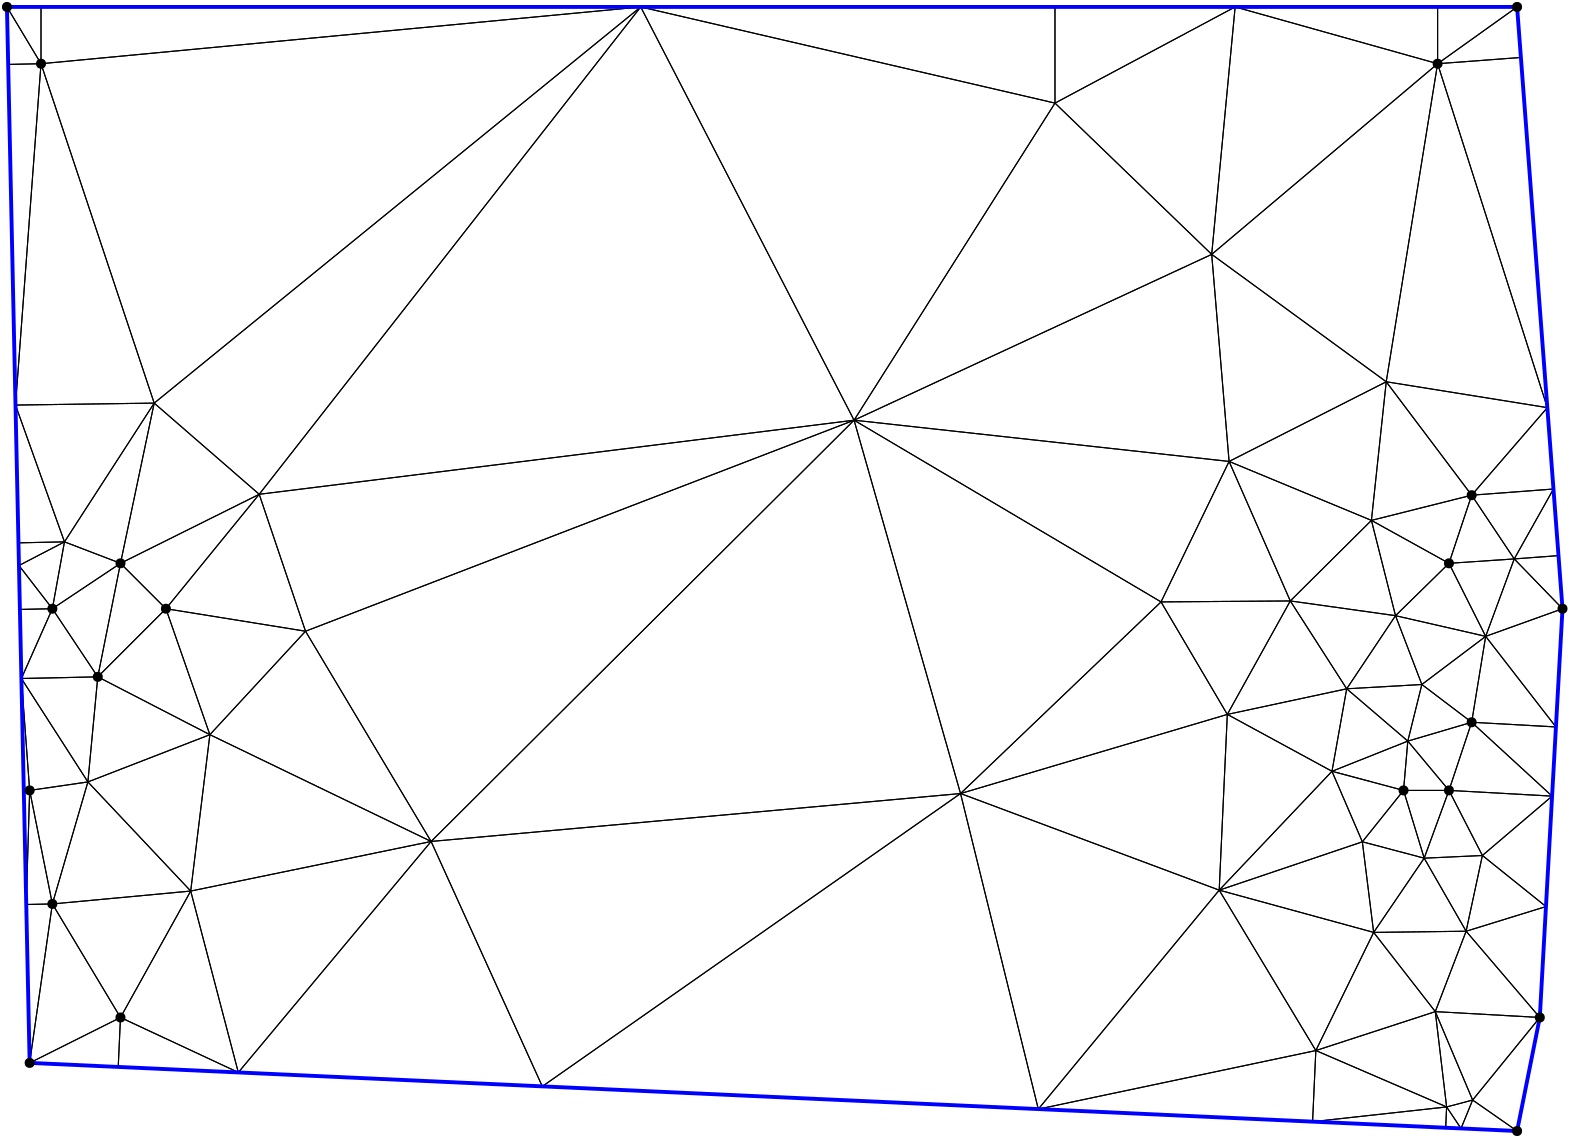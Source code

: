 <?xml version="1.0"?>
<!DOCTYPE ipe SYSTEM "ipe.dtd">
<ipe version="70218" creator="Ipe 7.2.24">
<info created="D:20221020151441" modified="D:20221020151441"/>
<ipestyle name="basic">
<symbol name="mark/disk(sx)" transformations="translations">
<path fill="sym-stroke">
0.6 0 0 0.6 0 0 e
</path>
</symbol>
<anglesize name="22.5 deg" value="22.5"/>
<anglesize name="30 deg" value="30"/>
<anglesize name="45 deg" value="45"/>
<anglesize name="60 deg" value="60"/>
<anglesize name="90 deg" value="90"/>
<arrowsize name="large" value="10"/>
<arrowsize name="small" value="5"/>
<arrowsize name="tiny" value="3"/>
<color name="blue" value="0 0 1"/>
<color name="gray" value="0.745"/>
<color name="green" value="0 1 0"/>
<color name="red" value="1 0 0"/>
<color name="pink" value="1 0.753 0.796"/>
<pen name="heavier" value="0.8"/>
<pen name="fat" value="1.4"/>
<pen name="ultrafat" value="2"/>
<gridsize name="16 pts (~6 mm)" value="16"/>
<gridsize name="32 pts (~12 mm)" value="32"/>
<gridsize name="4 pts" value="4"/>
<gridsize name="8 pts (~3 mm)" value="8"/>
<opacity name="10%" value="0.1"/>
<opacity name="25%" value="0.25"/>
<opacity name="50%" value="0.5"/>
<opacity name="75%" value="0.75"/>
<symbolsize name="large" value="5"/>
<symbolsize name="small" value="2"/>
<symbolsize name="tiny" value="1.1"/>
<textsize name="huge" value="\huge"/>
<textsize name="large" value="\large"/>
<textsize name="small" value="\small"/>
<textsize name="tiny" value="	iny"/>
<tiling name="falling" angle="-60" step="4" width="1"/>
<tiling name="rising" angle="30" step="4" width="1"/>
</ipestyle>
<page>
<layer name="hull"/>
<layer name="constraints"/>
<layer name="triangulation"/>
<layer name="obtuse"/>
<layer name="blub"/>
<layer name="problems"/>
<view layers="hull constraints triangulation obtuse blub" active="triangulation"/>
<path layer="triangulation" stroke="black">
168.698 650.118 m 
123.487 725.8 l 
</path>
<path layer="triangulation" stroke="black">
123.487 725.8 m 
89.0515 688.555 l 
</path>
<path layer="triangulation" stroke="black">
89.0515 688.555 m 
168.698 650.118 l 
</path>
<path layer="triangulation" stroke="black">
543.299 693.022 m 
520.313 686.244 l 
</path>
<path layer="triangulation" stroke="black">
520.313 686.244 m 
535.124 668.496 l 
</path>
<path layer="triangulation" stroke="black">
535.124 668.496 m 
543.299 693.022 l 
</path>
<path layer="triangulation" stroke="black">
558.624 751.827 m 
535.124 750.248 l 
</path>
<path layer="triangulation" stroke="black">
535.124 750.248 m 
548.341 723.953 l 
</path>
<path layer="triangulation" stroke="black">
548.341 723.953 m 
558.624 751.827 l 
</path>
<path layer="triangulation" stroke="black">
56.0602 568.934 m 
56.8759 586.745 l 
</path>
<path layer="triangulation" stroke="black">
56.8759 586.745 m 
24.1752 570.394 l 
</path>
<path layer="triangulation" stroke="black">
24.1752 570.394 m 
56.0602 568.934 l 
</path>
<path layer="triangulation" stroke="black">
21.1991 708.781 m 
45.1406 671.545 l 
</path>
<path layer="triangulation" stroke="black">
45.1406 671.545 m 
48.7007 709.372 l 
</path>
<path layer="triangulation" stroke="black">
48.7007 709.372 m 
21.1991 708.781 l 
</path>
<path layer="triangulation" stroke="black">
507.209 765.704 m 
535.124 750.248 l 
</path>
<path layer="triangulation" stroke="black">
535.124 750.248 m 
543.299 774.774 l 
</path>
<path layer="triangulation" stroke="black">
543.299 774.774 m 
507.209 765.704 l 
</path>
<path layer="triangulation" stroke="black">
45.1406 671.545 m 
82.1557 632.263 l 
</path>
<path layer="triangulation" stroke="black">
82.1557 632.263 m 
89.0515 688.555 l 
</path>
<path layer="triangulation" stroke="black">
89.0515 688.555 m 
45.1406 671.545 l 
</path>
<path layer="triangulation" stroke="black">
56.8759 586.745 m 
32.3504 627.62 l 
</path>
<path layer="triangulation" stroke="black">
32.3504 627.62 m 
24.1752 570.394 l 
</path>
<path layer="triangulation" stroke="black">
24.1752 570.394 m 
56.8759 586.745 l 
</path>
<path layer="triangulation" stroke="black">
22.9489 627.418 m 
24.1752 668.496 l 
</path>
<path layer="triangulation" stroke="black">
24.1752 668.496 m 
22.0664 668.451 l 
</path>
<path layer="triangulation" stroke="black">
22.0664 668.451 m 
22.9489 627.418 l 
</path>
<path layer="triangulation" stroke="black">
32.3504 627.62 m 
56.8759 586.745 l 
</path>
<path layer="triangulation" stroke="black">
56.8759 586.745 m 
82.1557 632.263 l 
</path>
<path layer="triangulation" stroke="black">
82.1557 632.263 m 
32.3504 627.62 l 
</path>
<path layer="triangulation" stroke="black">
48.7007 709.372 m 
32.3504 733.898 l 
</path>
<path layer="triangulation" stroke="black">
32.3504 733.898 m 
21.1991 708.781 l 
</path>
<path layer="triangulation" stroke="black">
21.1991 708.781 m 
48.7007 709.372 l 
</path>
<path layer="triangulation" stroke="black">
36.7094 757.971 m 
69.011 807.918 l 
</path>
<path layer="triangulation" stroke="black">
69.011 807.918 m 
19.0822 807.217 l 
</path>
<path layer="triangulation" stroke="black">
19.0822 807.217 m 
36.7094 757.971 l 
</path>
<path layer="triangulation" stroke="black">
69.011 807.918 m 
28.2628 930.102 l 
</path>
<path layer="triangulation" stroke="black">
28.2628 930.102 m 
19.0822 807.217 l 
</path>
<path layer="triangulation" stroke="black">
19.0822 807.217 m 
69.011 807.918 l 
</path>
<path layer="triangulation" stroke="black">
19.0822 807.217 m 
20.1489 757.615 l 
</path>
<path layer="triangulation" stroke="black">
20.1489 757.615 m 
36.7094 757.971 l 
</path>
<path layer="triangulation" stroke="black">
36.7094 757.971 m 
19.0822 807.217 l 
</path>
<path layer="triangulation" stroke="black">
32.3504 627.62 m 
82.1557 632.263 l 
</path>
<path layer="triangulation" stroke="black">
82.1557 632.263 m 
45.1406 671.545 l 
</path>
<path layer="triangulation" stroke="black">
45.1406 671.545 m 
32.3504 627.62 l 
</path>
<path layer="triangulation" stroke="black">
73.2263 733.898 m 
56.8759 750.248 l 
</path>
<path layer="triangulation" stroke="black">
56.8759 750.248 m 
48.7007 709.372 l 
</path>
<path layer="triangulation" stroke="black">
48.7007 709.372 m 
73.2263 733.898 l 
</path>
<path layer="triangulation" stroke="black">
570.537 806.288 m 
512.544 815.603 l 
</path>
<path layer="triangulation" stroke="black">
512.544 815.603 m 
543.299 774.774 l 
</path>
<path layer="triangulation" stroke="black">
543.299 774.774 m 
570.537 806.288 l 
</path>
<path layer="triangulation" stroke="black">
547.16 645.07 m 
572.252 666.434 l 
</path>
<path layer="triangulation" stroke="black">
572.252 666.434 m 
535.124 668.496 l 
</path>
<path layer="triangulation" stroke="black">
535.124 668.496 m 
547.16 645.07 l 
</path>
<path layer="triangulation" stroke="black">
531.036 950.54 m 
531.036 930.102 l 
</path>
<path layer="triangulation" stroke="black">
531.036 930.102 m 
559.65 950.54 l 
</path>
<path layer="triangulation" stroke="black">
559.65 950.54 m 
531.036 950.54 l 
</path>
<path layer="triangulation" stroke="black">
512.544 815.603 m 
449.711 861.466 l 
</path>
<path layer="triangulation" stroke="black">
449.711 861.466 m 
455.969 786.924 l 
</path>
<path layer="triangulation" stroke="black">
455.969 786.924 m 
512.544 815.603 l 
</path>
<path layer="triangulation" stroke="black">
531.036 930.102 m 
458.149 950.54 l 
</path>
<path layer="triangulation" stroke="black">
458.149 950.54 m 
449.711 861.466 l 
</path>
<path layer="triangulation" stroke="black">
449.711 861.466 m 
531.036 930.102 l 
</path>
<path layer="triangulation" stroke="black">
168.698 650.118 m 
89.0515 688.555 l 
</path>
<path layer="triangulation" stroke="black">
89.0515 688.555 m 
82.1557 632.263 l 
</path>
<path layer="triangulation" stroke="black">
82.1557 632.263 m 
168.698 650.118 l 
</path>
<path layer="triangulation" stroke="black">
48.7007 709.372 m 
56.8759 750.248 l 
</path>
<path layer="triangulation" stroke="black">
56.8759 750.248 m 
32.3504 733.898 l 
</path>
<path layer="triangulation" stroke="black">
32.3504 733.898 m 
48.7007 709.372 l 
</path>
<path layer="triangulation" stroke="black">
73.2263 733.898 m 
89.0515 688.555 l 
</path>
<path layer="triangulation" stroke="black">
89.0515 688.555 m 
123.487 725.8 l 
</path>
<path layer="triangulation" stroke="black">
123.487 725.8 m 
73.2263 733.898 l 
</path>
<path layer="triangulation" stroke="black">
548.341 723.953 m 
543.299 693.022 l 
</path>
<path layer="triangulation" stroke="black">
543.299 693.022 m 
573.635 691.337 l 
</path>
<path layer="triangulation" stroke="black">
573.635 691.337 m 
548.341 723.953 l 
</path>
<path layer="triangulation" stroke="black">
525.367 706.629 m 
498.31 705.078 l 
</path>
<path layer="triangulation" stroke="black">
498.31 705.078 m 
520.313 686.244 l 
</path>
<path layer="triangulation" stroke="black">
520.313 686.244 m 
525.367 706.629 l 
</path>
<path layer="triangulation" stroke="black">
535.124 668.496 m 
518.774 668.496 l 
</path>
<path layer="triangulation" stroke="black">
518.774 668.496 m 
526.207 644.097 l 
</path>
<path layer="triangulation" stroke="black">
526.207 644.097 m 
535.124 668.496 l 
</path>
<path layer="triangulation" stroke="black">
508.016 617.371 m 
503.944 649.989 l 
</path>
<path layer="triangulation" stroke="black">
503.944 649.989 m 
452.412 632.584 l 
</path>
<path layer="triangulation" stroke="black">
452.412 632.584 m 
508.016 617.371 l 
</path>
<path layer="triangulation" stroke="black">
24.1752 668.496 m 
45.1406 671.545 l 
</path>
<path layer="triangulation" stroke="black">
45.1406 671.545 m 
21.1991 708.781 l 
</path>
<path layer="triangulation" stroke="black">
21.1991 708.781 m 
24.1752 668.496 l 
</path>
<path layer="triangulation" stroke="black">
56.0602 568.934 m 
99.2932 566.954 l 
</path>
<path layer="triangulation" stroke="black">
99.2932 566.954 m 
56.8759 586.745 l 
</path>
<path layer="triangulation" stroke="black">
56.8759 586.745 m 
56.0602 568.934 l 
</path>
<path layer="triangulation" stroke="black">
89.0515 688.555 m 
73.2263 733.898 l 
</path>
<path layer="triangulation" stroke="black">
73.2263 733.898 m 
48.7007 709.372 l 
</path>
<path layer="triangulation" stroke="black">
48.7007 709.372 m 
89.0515 688.555 l 
</path>
<path layer="triangulation" stroke="black">
541.302 617.797 m 
567.825 586.745 l 
</path>
<path layer="triangulation" stroke="black">
567.825 586.745 m 
570.044 626.685 l 
</path>
<path layer="triangulation" stroke="black">
570.044 626.685 m 
541.302 617.797 l 
</path>
<path layer="triangulation" stroke="black">
99.2932 566.954 m 
168.698 650.118 l 
</path>
<path layer="triangulation" stroke="black">
168.698 650.118 m 
82.1557 632.263 l 
</path>
<path layer="triangulation" stroke="black">
82.1557 632.263 m 
99.2932 566.954 l 
</path>
<path layer="triangulation" stroke="black">
478.005 736.699 m 
431.466 736.354 l 
</path>
<path layer="triangulation" stroke="black">
431.466 736.354 m 
455.333 695.854 l 
</path>
<path layer="triangulation" stroke="black">
455.333 695.854 m 
478.005 736.699 l 
</path>
<path layer="triangulation" stroke="black">
32.3504 733.898 m 
56.8759 750.248 l 
</path>
<path layer="triangulation" stroke="black">
56.8759 750.248 m 
36.7094 757.971 l 
</path>
<path layer="triangulation" stroke="black">
36.7094 757.971 m 
32.3504 733.898 l 
</path>
<path layer="triangulation" stroke="black">
28.2628 950.54 m 
28.2628 930.102 l 
</path>
<path layer="triangulation" stroke="black">
28.2628 930.102 m 
244.15 950.54 l 
</path>
<path layer="triangulation" stroke="black">
244.15 950.54 m 
28.2628 950.54 l 
</path>
<path layer="triangulation" stroke="black">
73.2263 733.898 m 
106.813 775.098 l 
</path>
<path layer="triangulation" stroke="black">
106.813 775.098 m 
56.8759 750.248 l 
</path>
<path layer="triangulation" stroke="black">
56.8759 750.248 m 
73.2263 733.898 l 
</path>
<path layer="triangulation" stroke="black">
244.15 950.54 m 
28.2628 930.102 l 
</path>
<path layer="triangulation" stroke="black">
28.2628 930.102 m 
69.011 807.918 l 
</path>
<path layer="triangulation" stroke="black">
69.011 807.918 m 
244.15 950.54 l 
</path>
<path layer="triangulation" stroke="black">
123.487 725.8 m 
106.813 775.098 l 
</path>
<path layer="triangulation" stroke="black">
106.813 775.098 m 
73.2263 733.898 l 
</path>
<path layer="triangulation" stroke="black">
73.2263 733.898 m 
123.487 725.8 l 
</path>
<path layer="triangulation" stroke="black">
458.149 950.54 m 
531.036 930.102 l 
</path>
<path layer="triangulation" stroke="black">
531.036 930.102 m 
531.036 950.54 l 
</path>
<path layer="triangulation" stroke="black">
531.036 950.54 m 
458.149 950.54 l 
</path>
<path layer="triangulation" stroke="black">
244.15 950.54 m 
320.963 801.77 l 
</path>
<path layer="triangulation" stroke="black">
320.963 801.77 m 
393.294 915.922 l 
</path>
<path layer="triangulation" stroke="black">
393.294 915.922 m 
244.15 950.54 l 
</path>
<path layer="triangulation" stroke="black">
520.313 686.244 m 
518.774 668.496 l 
</path>
<path layer="triangulation" stroke="black">
518.774 668.496 m 
535.124 668.496 l 
</path>
<path layer="triangulation" stroke="black">
535.124 668.496 m 
520.313 686.244 l 
</path>
<path layer="triangulation" stroke="black">
393.294 915.922 m 
320.963 801.77 l 
</path>
<path layer="triangulation" stroke="black">
320.963 801.77 m 
449.711 861.466 l 
</path>
<path layer="triangulation" stroke="black">
449.711 861.466 m 
393.294 915.922 l 
</path>
<path layer="triangulation" stroke="black">
493.011 675.377 m 
518.774 668.496 l 
</path>
<path layer="triangulation" stroke="black">
518.774 668.496 m 
520.313 686.244 l 
</path>
<path layer="triangulation" stroke="black">
520.313 686.244 m 
493.011 675.377 l 
</path>
<path layer="triangulation" stroke="black">
507.209 765.704 m 
478.005 736.699 l 
</path>
<path layer="triangulation" stroke="black">
478.005 736.699 m 
515.884 731.391 l 
</path>
<path layer="triangulation" stroke="black">
515.884 731.391 m 
507.209 765.704 l 
</path>
<path layer="triangulation" stroke="black">
478.005 736.699 m 
455.333 695.854 l 
</path>
<path layer="triangulation" stroke="black">
455.333 695.854 m 
498.31 705.078 l 
</path>
<path layer="triangulation" stroke="black">
498.31 705.078 m 
478.005 736.699 l 
</path>
<path layer="triangulation" stroke="black">
455.333 695.854 m 
493.011 675.377 l 
</path>
<path layer="triangulation" stroke="black">
493.011 675.377 m 
498.31 705.078 l 
</path>
<path layer="triangulation" stroke="black">
498.31 705.078 m 
455.333 695.854 l 
</path>
<path layer="triangulation" stroke="black">
359.29 667.37 m 
452.412 632.584 l 
</path>
<path layer="triangulation" stroke="black">
452.412 632.584 m 
455.333 695.854 l 
</path>
<path layer="triangulation" stroke="black">
455.333 695.854 m 
359.29 667.37 l 
</path>
<path layer="triangulation" stroke="black">
530.205 588.857 m 
534.284 554.546 l 
</path>
<path layer="triangulation" stroke="black">
534.284 554.546 m 
543.645 557.024 l 
</path>
<path layer="triangulation" stroke="black">
543.645 557.024 m 
530.205 588.857 l 
</path>
<path layer="triangulation" stroke="black">
493.011 675.377 m 
503.944 649.989 l 
</path>
<path layer="triangulation" stroke="black">
503.944 649.989 m 
518.774 668.496 l 
</path>
<path layer="triangulation" stroke="black">
518.774 668.496 m 
493.011 675.377 l 
</path>
<path layer="triangulation" stroke="black">
534.284 554.546 m 
487.199 574.842 l 
</path>
<path layer="triangulation" stroke="black">
487.199 574.842 m 
486.027 549.241 l 
</path>
<path layer="triangulation" stroke="black">
486.027 549.241 m 
534.284 554.546 l 
</path>
<path layer="triangulation" stroke="black">
99.2932 566.954 m 
82.1557 632.263 l 
</path>
<path layer="triangulation" stroke="black">
82.1557 632.263 m 
56.8759 586.745 l 
</path>
<path layer="triangulation" stroke="black">
56.8759 586.745 m 
99.2932 566.954 l 
</path>
<path layer="triangulation" stroke="black">
32.3504 627.62 m 
22.9489 627.418 l 
</path>
<path layer="triangulation" stroke="black">
22.9489 627.418 m 
24.1752 570.394 l 
</path>
<path layer="triangulation" stroke="black">
24.1752 570.394 m 
32.3504 627.62 l 
</path>
<path layer="triangulation" stroke="black">
32.3504 627.62 m 
24.1752 668.496 l 
</path>
<path layer="triangulation" stroke="black">
24.1752 668.496 m 
22.9489 627.418 l 
</path>
<path layer="triangulation" stroke="black">
22.9489 627.418 m 
32.3504 627.62 l 
</path>
<path layer="triangulation" stroke="black">
208.731 561.941 m 
168.698 650.118 l 
</path>
<path layer="triangulation" stroke="black">
168.698 650.118 m 
99.2932 566.954 l 
</path>
<path layer="triangulation" stroke="black">
99.2932 566.954 m 
208.731 561.941 l 
</path>
<path layer="triangulation" stroke="black">
320.963 801.77 m 
431.466 736.354 l 
</path>
<path layer="triangulation" stroke="black">
431.466 736.354 m 
455.969 786.924 l 
</path>
<path layer="triangulation" stroke="black">
455.969 786.924 m 
320.963 801.77 l 
</path>
<path layer="triangulation" stroke="black">
387.293 553.763 m 
486.027 549.241 l 
</path>
<path layer="triangulation" stroke="black">
486.027 549.241 m 
487.199 574.842 l 
</path>
<path layer="triangulation" stroke="black">
487.199 574.842 m 
387.293 553.763 l 
</path>
<path layer="triangulation" stroke="black">
387.293 553.763 m 
359.29 667.37 l 
</path>
<path layer="triangulation" stroke="black">
359.29 667.37 m 
208.731 561.941 l 
</path>
<path layer="triangulation" stroke="black">
208.731 561.941 m 
387.293 553.763 l 
</path>
<path layer="triangulation" stroke="black">
387.293 553.763 m 
452.412 632.584 l 
</path>
<path layer="triangulation" stroke="black">
452.412 632.584 m 
359.29 667.37 l 
</path>
<path layer="triangulation" stroke="black">
359.29 667.37 m 
387.293 553.763 l 
</path>
<path layer="triangulation" stroke="black">
359.29 667.37 m 
455.333 695.854 l 
</path>
<path layer="triangulation" stroke="black">
455.333 695.854 m 
431.466 736.354 l 
</path>
<path layer="triangulation" stroke="black">
431.466 736.354 m 
359.29 667.37 l 
</path>
<path layer="triangulation" stroke="black">
452.412 632.584 m 
493.011 675.377 l 
</path>
<path layer="triangulation" stroke="black">
493.011 675.377 m 
455.333 695.854 l 
</path>
<path layer="triangulation" stroke="black">
455.333 695.854 m 
452.412 632.584 l 
</path>
<path layer="triangulation" stroke="black">
359.29 667.37 m 
168.698 650.118 l 
</path>
<path layer="triangulation" stroke="black">
168.698 650.118 m 
208.731 561.941 l 
</path>
<path layer="triangulation" stroke="black">
208.731 561.941 m 
359.29 667.37 l 
</path>
<path layer="triangulation" stroke="black">
168.698 650.118 m 
320.963 801.77 l 
</path>
<path layer="triangulation" stroke="black">
320.963 801.77 m 
123.487 725.8 l 
</path>
<path layer="triangulation" stroke="black">
123.487 725.8 m 
168.698 650.118 l 
</path>
<path layer="triangulation" stroke="black">
359.29 667.37 m 
320.963 801.77 l 
</path>
<path layer="triangulation" stroke="black">
320.963 801.77 m 
168.698 650.118 l 
</path>
<path layer="triangulation" stroke="black">
168.698 650.118 m 
359.29 667.37 l 
</path>
<path layer="triangulation" stroke="black">
106.813 775.098 m 
69.011 807.918 l 
</path>
<path layer="triangulation" stroke="black">
69.011 807.918 m 
56.8759 750.248 l 
</path>
<path layer="triangulation" stroke="black">
56.8759 750.248 m 
106.813 775.098 l 
</path>
<path layer="triangulation" stroke="black">
24.1752 668.496 m 
21.1991 708.781 l 
</path>
<path layer="triangulation" stroke="black">
21.1991 708.781 m 
22.0664 668.451 l 
</path>
<path layer="triangulation" stroke="black">
22.0664 668.451 m 
24.1752 668.496 l 
</path>
<path layer="triangulation" stroke="black">
48.7007 709.372 m 
45.1406 671.545 l 
</path>
<path layer="triangulation" stroke="black">
45.1406 671.545 m 
89.0515 688.555 l 
</path>
<path layer="triangulation" stroke="black">
89.0515 688.555 m 
48.7007 709.372 l 
</path>
<path layer="triangulation" stroke="black">
24.1752 668.496 m 
32.3504 627.62 l 
</path>
<path layer="triangulation" stroke="black">
32.3504 627.62 m 
45.1406 671.545 l 
</path>
<path layer="triangulation" stroke="black">
45.1406 671.545 m 
24.1752 668.496 l 
</path>
<path layer="triangulation" stroke="black">
20.3243 749.462 m 
36.7094 757.971 l 
</path>
<path layer="triangulation" stroke="black">
36.7094 757.971 m 
20.1489 757.615 l 
</path>
<path layer="triangulation" stroke="black">
20.1489 757.615 m 
20.3243 749.462 l 
</path>
<path layer="triangulation" stroke="black">
56.8759 750.248 m 
69.011 807.918 l 
</path>
<path layer="triangulation" stroke="black">
69.011 807.918 m 
36.7094 757.971 l 
</path>
<path layer="triangulation" stroke="black">
36.7094 757.971 m 
56.8759 750.248 l 
</path>
<path layer="triangulation" stroke="black">
32.3504 733.898 m 
20.6644 733.646 l 
</path>
<path layer="triangulation" stroke="black">
20.6644 733.646 m 
21.1991 708.781 l 
</path>
<path layer="triangulation" stroke="black">
21.1991 708.781 m 
32.3504 733.898 l 
</path>
<path layer="triangulation" stroke="black">
32.3504 733.898 m 
20.3243 749.462 l 
</path>
<path layer="triangulation" stroke="black">
20.3243 749.462 m 
20.6644 733.646 l 
</path>
<path layer="triangulation" stroke="black">
20.6644 733.646 m 
32.3504 733.898 l 
</path>
<path layer="triangulation" stroke="black">
32.3504 733.898 m 
36.7094 757.971 l 
</path>
<path layer="triangulation" stroke="black">
36.7094 757.971 m 
20.3243 749.462 l 
</path>
<path layer="triangulation" stroke="black">
20.3243 749.462 m 
32.3504 733.898 l 
</path>
<path layer="triangulation" stroke="black">
16.445 929.848 m 
19.0822 807.217 l 
</path>
<path layer="triangulation" stroke="black">
19.0822 807.217 m 
28.2628 930.102 l 
</path>
<path layer="triangulation" stroke="black">
28.2628 930.102 m 
16.445 929.848 l 
</path>
<path layer="triangulation" stroke="black">
16 950.54 m 
16.445 929.848 l 
</path>
<path layer="triangulation" stroke="black">
16.445 929.848 m 
28.2628 930.102 l 
</path>
<path layer="triangulation" stroke="black">
28.2628 930.102 m 
16 950.54 l 
</path>
<path layer="triangulation" stroke="black">
16 950.54 m 
28.2628 930.102 l 
</path>
<path layer="triangulation" stroke="black">
28.2628 930.102 m 
28.2628 950.54 l 
</path>
<path layer="triangulation" stroke="black">
28.2628 950.54 m 
16 950.54 l 
</path>
<path layer="triangulation" stroke="black">
106.813 775.098 m 
320.963 801.77 l 
</path>
<path layer="triangulation" stroke="black">
320.963 801.77 m 
244.15 950.54 l 
</path>
<path layer="triangulation" stroke="black">
244.15 950.54 m 
106.813 775.098 l 
</path>
<path layer="triangulation" stroke="black">
359.29 667.37 m 
431.466 736.354 l 
</path>
<path layer="triangulation" stroke="black">
431.466 736.354 m 
320.963 801.77 l 
</path>
<path layer="triangulation" stroke="black">
320.963 801.77 m 
359.29 667.37 l 
</path>
<path layer="triangulation" stroke="black">
393.294 950.54 m 
393.294 915.922 l 
</path>
<path layer="triangulation" stroke="black">
393.294 915.922 m 
458.149 950.54 l 
</path>
<path layer="triangulation" stroke="black">
458.149 950.54 m 
393.294 950.54 l 
</path>
<path layer="triangulation" stroke="black">
458.149 950.54 m 
393.294 915.922 l 
</path>
<path layer="triangulation" stroke="black">
393.294 915.922 m 
449.711 861.466 l 
</path>
<path layer="triangulation" stroke="black">
449.711 861.466 m 
458.149 950.54 l 
</path>
<path layer="triangulation" stroke="black">
393.294 950.54 m 
244.15 950.54 l 
</path>
<path layer="triangulation" stroke="black">
244.15 950.54 m 
393.294 915.922 l 
</path>
<path layer="triangulation" stroke="black">
393.294 915.922 m 
393.294 950.54 l 
</path>
<path layer="triangulation" stroke="black">
512.544 815.603 m 
455.969 786.924 l 
</path>
<path layer="triangulation" stroke="black">
455.969 786.924 m 
507.209 765.704 l 
</path>
<path layer="triangulation" stroke="black">
507.209 765.704 m 
512.544 815.603 l 
</path>
<path layer="triangulation" stroke="black">
449.711 861.466 m 
320.963 801.77 l 
</path>
<path layer="triangulation" stroke="black">
320.963 801.77 m 
455.969 786.924 l 
</path>
<path layer="triangulation" stroke="black">
455.969 786.924 m 
449.711 861.466 l 
</path>
<path layer="triangulation" stroke="black">
320.963 801.77 m 
106.813 775.098 l 
</path>
<path layer="triangulation" stroke="black">
106.813 775.098 m 
123.487 725.8 l 
</path>
<path layer="triangulation" stroke="black">
123.487 725.8 m 
320.963 801.77 l 
</path>
<path layer="triangulation" stroke="black">
244.15 950.54 m 
69.011 807.918 l 
</path>
<path layer="triangulation" stroke="black">
69.011 807.918 m 
106.813 775.098 l 
</path>
<path layer="triangulation" stroke="black">
106.813 775.098 m 
244.15 950.54 l 
</path>
<path layer="triangulation" stroke="black">
515.884 731.391 m 
478.005 736.699 l 
</path>
<path layer="triangulation" stroke="black">
478.005 736.699 m 
498.31 705.078 l 
</path>
<path layer="triangulation" stroke="black">
498.31 705.078 m 
515.884 731.391 l 
</path>
<path layer="triangulation" stroke="black">
455.969 786.924 m 
431.466 736.354 l 
</path>
<path layer="triangulation" stroke="black">
431.466 736.354 m 
478.005 736.699 l 
</path>
<path layer="triangulation" stroke="black">
478.005 736.699 m 
455.969 786.924 l 
</path>
<path layer="triangulation" stroke="black">
574.556 753.029 m 
558.624 751.827 l 
</path>
<path layer="triangulation" stroke="black">
558.624 751.827 m 
576 733.898 l 
</path>
<path layer="triangulation" stroke="black">
576 733.898 m 
574.556 753.029 l 
</path>
<path layer="triangulation" stroke="black">
548.341 723.953 m 
515.884 731.391 l 
</path>
<path layer="triangulation" stroke="black">
515.884 731.391 m 
525.367 706.629 l 
</path>
<path layer="triangulation" stroke="black">
525.367 706.629 m 
548.341 723.953 l 
</path>
<path layer="triangulation" stroke="black">
548.341 723.953 m 
525.367 706.629 l 
</path>
<path layer="triangulation" stroke="black">
525.367 706.629 m 
543.299 693.022 l 
</path>
<path layer="triangulation" stroke="black">
543.299 693.022 m 
548.341 723.953 l 
</path>
<path layer="triangulation" stroke="black">
498.31 705.078 m 
493.011 675.377 l 
</path>
<path layer="triangulation" stroke="black">
493.011 675.377 m 
520.313 686.244 l 
</path>
<path layer="triangulation" stroke="black">
520.313 686.244 m 
498.31 705.078 l 
</path>
<path layer="triangulation" stroke="black">
543.299 693.022 m 
525.367 706.629 l 
</path>
<path layer="triangulation" stroke="black">
525.367 706.629 m 
520.313 686.244 l 
</path>
<path layer="triangulation" stroke="black">
520.313 686.244 m 
543.299 693.022 l 
</path>
<path layer="triangulation" stroke="black">
548.341 723.953 m 
535.124 750.248 l 
</path>
<path layer="triangulation" stroke="black">
535.124 750.248 m 
515.884 731.391 l 
</path>
<path layer="triangulation" stroke="black">
515.884 731.391 m 
548.341 723.953 l 
</path>
<path layer="triangulation" stroke="black">
525.367 706.629 m 
515.884 731.391 l 
</path>
<path layer="triangulation" stroke="black">
515.884 731.391 m 
498.31 705.078 l 
</path>
<path layer="triangulation" stroke="black">
498.31 705.078 m 
525.367 706.629 l 
</path>
<path layer="triangulation" stroke="black">
535.124 750.248 m 
507.209 765.704 l 
</path>
<path layer="triangulation" stroke="black">
507.209 765.704 m 
515.884 731.391 l 
</path>
<path layer="triangulation" stroke="black">
515.884 731.391 m 
535.124 750.248 l 
</path>
<path layer="triangulation" stroke="black">
512.544 815.603 m 
507.209 765.704 l 
</path>
<path layer="triangulation" stroke="black">
507.209 765.704 m 
543.299 774.774 l 
</path>
<path layer="triangulation" stroke="black">
543.299 774.774 m 
512.544 815.603 l 
</path>
<path layer="triangulation" stroke="black">
455.969 786.924 m 
478.005 736.699 l 
</path>
<path layer="triangulation" stroke="black">
478.005 736.699 m 
507.209 765.704 l 
</path>
<path layer="triangulation" stroke="black">
507.209 765.704 m 
455.969 786.924 l 
</path>
<path layer="triangulation" stroke="black">
572.747 776.996 m 
570.537 806.288 l 
</path>
<path layer="triangulation" stroke="black">
570.537 806.288 m 
543.299 774.774 l 
</path>
<path layer="triangulation" stroke="black">
543.299 774.774 m 
572.747 776.996 l 
</path>
<path layer="triangulation" stroke="black">
531.036 930.102 m 
449.711 861.466 l 
</path>
<path layer="triangulation" stroke="black">
449.711 861.466 m 
512.544 815.603 l 
</path>
<path layer="triangulation" stroke="black">
512.544 815.603 m 
531.036 930.102 l 
</path>
<path layer="triangulation" stroke="black">
543.299 774.774 m 
535.124 750.248 l 
</path>
<path layer="triangulation" stroke="black">
535.124 750.248 m 
558.624 751.827 l 
</path>
<path layer="triangulation" stroke="black">
558.624 751.827 m 
543.299 774.774 l 
</path>
<path layer="triangulation" stroke="black">
531.036 930.102 m 
561.021 932.365 l 
</path>
<path layer="triangulation" stroke="black">
561.021 932.365 m 
559.65 950.54 l 
</path>
<path layer="triangulation" stroke="black">
559.65 950.54 m 
531.036 930.102 l 
</path>
<path layer="triangulation" stroke="black">
531.036 930.102 m 
512.544 815.603 l 
</path>
<path layer="triangulation" stroke="black">
512.544 815.603 m 
570.537 806.288 l 
</path>
<path layer="triangulation" stroke="black">
570.537 806.288 m 
531.036 930.102 l 
</path>
<path layer="triangulation" stroke="black">
561.021 932.365 m 
531.036 930.102 l 
</path>
<path layer="triangulation" stroke="black">
531.036 930.102 m 
570.537 806.288 l 
</path>
<path layer="triangulation" stroke="black">
570.537 806.288 m 
561.021 932.365 l 
</path>
<path layer="triangulation" stroke="black">
572.747 776.996 m 
543.299 774.774 l 
</path>
<path layer="triangulation" stroke="black">
543.299 774.774 m 
558.624 751.827 l 
</path>
<path layer="triangulation" stroke="black">
558.624 751.827 m 
572.747 776.996 l 
</path>
<path layer="triangulation" stroke="black">
576 733.898 m 
558.624 751.827 l 
</path>
<path layer="triangulation" stroke="black">
558.624 751.827 m 
548.341 723.953 l 
</path>
<path layer="triangulation" stroke="black">
548.341 723.953 m 
576 733.898 l 
</path>
<path layer="triangulation" stroke="black">
574.556 753.029 m 
572.747 776.996 l 
</path>
<path layer="triangulation" stroke="black">
572.747 776.996 m 
558.624 751.827 l 
</path>
<path layer="triangulation" stroke="black">
558.624 751.827 m 
574.556 753.029 l 
</path>
<path layer="triangulation" stroke="black">
548.341 723.953 m 
573.635 691.337 l 
</path>
<path layer="triangulation" stroke="black">
573.635 691.337 m 
576 733.898 l 
</path>
<path layer="triangulation" stroke="black">
576 733.898 m 
548.341 723.953 l 
</path>
<path layer="triangulation" stroke="black">
543.299 693.022 m 
535.124 668.496 l 
</path>
<path layer="triangulation" stroke="black">
535.124 668.496 m 
572.252 666.434 l 
</path>
<path layer="triangulation" stroke="black">
572.252 666.434 m 
543.299 693.022 l 
</path>
<path layer="triangulation" stroke="black">
547.16 645.07 m 
541.302 617.797 l 
</path>
<path layer="triangulation" stroke="black">
541.302 617.797 m 
570.044 626.685 l 
</path>
<path layer="triangulation" stroke="black">
570.044 626.685 m 
547.16 645.07 l 
</path>
<path layer="triangulation" stroke="black">
543.299 693.022 m 
572.252 666.434 l 
</path>
<path layer="triangulation" stroke="black">
572.252 666.434 m 
573.635 691.337 l 
</path>
<path layer="triangulation" stroke="black">
573.635 691.337 m 
543.299 693.022 l 
</path>
<path layer="triangulation" stroke="black">
535.124 668.496 m 
526.207 644.097 l 
</path>
<path layer="triangulation" stroke="black">
526.207 644.097 m 
547.16 645.07 l 
</path>
<path layer="triangulation" stroke="black">
547.16 645.07 m 
535.124 668.496 l 
</path>
<path layer="triangulation" stroke="black">
541.302 617.797 m 
547.16 645.07 l 
</path>
<path layer="triangulation" stroke="black">
547.16 645.07 m 
526.207 644.097 l 
</path>
<path layer="triangulation" stroke="black">
526.207 644.097 m 
541.302 617.797 l 
</path>
<path layer="triangulation" stroke="black">
570.044 626.685 m 
572.252 666.434 l 
</path>
<path layer="triangulation" stroke="black">
572.252 666.434 m 
547.16 645.07 l 
</path>
<path layer="triangulation" stroke="black">
547.16 645.07 m 
570.044 626.685 l 
</path>
<path layer="triangulation" stroke="black">
503.944 649.989 m 
508.016 617.371 l 
</path>
<path layer="triangulation" stroke="black">
508.016 617.371 m 
526.207 644.097 l 
</path>
<path layer="triangulation" stroke="black">
526.207 644.097 m 
503.944 649.989 l 
</path>
<path layer="triangulation" stroke="black">
526.207 644.097 m 
508.016 617.371 l 
</path>
<path layer="triangulation" stroke="black">
508.016 617.371 m 
541.302 617.797 l 
</path>
<path layer="triangulation" stroke="black">
541.302 617.797 m 
526.207 644.097 l 
</path>
<path layer="triangulation" stroke="black">
534.284 554.546 m 
486.027 549.241 l 
</path>
<path layer="triangulation" stroke="black">
486.027 549.241 m 
533.941 547.046 l 
</path>
<path layer="triangulation" stroke="black">
533.941 547.046 m 
534.284 554.546 l 
</path>
<path layer="triangulation" stroke="black">
518.774 668.496 m 
503.944 649.989 l 
</path>
<path layer="triangulation" stroke="black">
503.944 649.989 m 
526.207 644.097 l 
</path>
<path layer="triangulation" stroke="black">
526.207 644.097 m 
518.774 668.496 l 
</path>
<path layer="triangulation" stroke="black">
493.011 675.377 m 
452.412 632.584 l 
</path>
<path layer="triangulation" stroke="black">
452.412 632.584 m 
503.944 649.989 l 
</path>
<path layer="triangulation" stroke="black">
503.944 649.989 m 
493.011 675.377 l 
</path>
<path layer="triangulation" stroke="black">
541.302 617.797 m 
530.205 588.857 l 
</path>
<path layer="triangulation" stroke="black">
530.205 588.857 m 
567.825 586.745 l 
</path>
<path layer="triangulation" stroke="black">
567.825 586.745 m 
541.302 617.797 l 
</path>
<path layer="triangulation" stroke="black">
452.412 632.584 m 
487.199 574.842 l 
</path>
<path layer="triangulation" stroke="black">
487.199 574.842 m 
508.016 617.371 l 
</path>
<path layer="triangulation" stroke="black">
508.016 617.371 m 
452.412 632.584 l 
</path>
<path layer="triangulation" stroke="black">
452.412 632.584 m 
387.293 553.763 l 
</path>
<path layer="triangulation" stroke="black">
387.293 553.763 m 
487.199 574.842 l 
</path>
<path layer="triangulation" stroke="black">
487.199 574.842 m 
452.412 632.584 l 
</path>
<path layer="triangulation" stroke="black">
508.016 617.371 m 
530.205 588.857 l 
</path>
<path layer="triangulation" stroke="black">
530.205 588.857 m 
541.302 617.797 l 
</path>
<path layer="triangulation" stroke="black">
541.302 617.797 m 
508.016 617.371 l 
</path>
<path layer="triangulation" stroke="black">
508.016 617.371 m 
487.199 574.842 l 
</path>
<path layer="triangulation" stroke="black">
487.199 574.842 m 
530.205 588.857 l 
</path>
<path layer="triangulation" stroke="black">
530.205 588.857 m 
508.016 617.371 l 
</path>
<path layer="triangulation" stroke="black">
543.645 557.024 m 
534.284 554.546 l 
</path>
<path layer="triangulation" stroke="black">
534.284 554.546 m 
539.469 546.793 l 
</path>
<path layer="triangulation" stroke="black">
539.469 546.793 m 
543.645 557.024 l 
</path>
<path layer="triangulation" stroke="black">
530.205 588.857 m 
487.199 574.842 l 
</path>
<path layer="triangulation" stroke="black">
487.199 574.842 m 
534.284 554.546 l 
</path>
<path layer="triangulation" stroke="black">
534.284 554.546 m 
530.205 588.857 l 
</path>
<path layer="triangulation" stroke="black">
543.645 557.024 m 
539.469 546.793 l 
</path>
<path layer="triangulation" stroke="black">
539.469 546.793 m 
559.65 545.869 l 
</path>
<path layer="triangulation" stroke="black">
559.65 545.869 m 
543.645 557.024 l 
</path>
<path layer="triangulation" stroke="black">
534.284 554.546 m 
533.941 547.046 l 
</path>
<path layer="triangulation" stroke="black">
533.941 547.046 m 
539.469 546.793 l 
</path>
<path layer="triangulation" stroke="black">
539.469 546.793 m 
534.284 554.546 l 
</path>
<path layer="triangulation" stroke="black">
567.825 586.745 m 
543.645 557.024 l 
</path>
<path layer="triangulation" stroke="black">
543.645 557.024 m 
559.65 545.869 l 
</path>
<path layer="triangulation" stroke="black">
559.65 545.869 m 
567.825 586.745 l 
</path>
<path layer="triangulation" stroke="black">
567.825 586.745 m 
530.205 588.857 l 
</path>
<path layer="triangulation" stroke="black">
530.205 588.857 m 
543.645 557.024 l 
</path>
<path layer="triangulation" stroke="black">
543.645 557.024 m 
567.825 586.745 l 
</path>
<path layer="hull" stroke="blue" pen="fat">
16 950.54 m 
24.1752 570.394 l 
</path>
<path layer="hull" stroke="blue" pen="fat">
24.1752 570.394 m 
559.65 545.869 l 
</path>
<path layer="hull" stroke="blue" pen="fat">
559.65 545.869 m 
567.825 586.745 l 
</path>
<path layer="hull" stroke="blue" pen="fat">
567.825 586.745 m 
576 733.898 l 
</path>
<path layer="hull" stroke="blue" pen="fat">
576 733.898 m 
559.65 950.54 l 
</path>
<path layer="hull" stroke="blue" pen="fat">
559.65 950.54 m 
16 950.54 l 
</path>
<use layer="points" name="mark/disk(sx)" pos="48.7007 709.372" size="normal" stroke="black"/>
<use layer="points" name="mark/disk(sx)" pos="531.036 930.102" size="normal" stroke="black"/>
<use layer="points" name="mark/disk(sx)" pos="576 733.898" size="normal" stroke="black"/>
<use layer="points" name="mark/disk(sx)" pos="543.299 693.022" size="normal" stroke="black"/>
<use layer="points" name="mark/disk(sx)" pos="535.124 750.248" size="normal" stroke="black"/>
<use layer="points" name="mark/disk(sx)" pos="16 950.54" size="normal" stroke="black"/>
<use layer="points" name="mark/disk(sx)" pos="24.1752 570.394" size="normal" stroke="black"/>
<use layer="points" name="mark/disk(sx)" pos="56.8759 750.248" size="normal" stroke="black"/>
<use layer="points" name="mark/disk(sx)" pos="56.8759 586.745" size="normal" stroke="black"/>
<use layer="points" name="mark/disk(sx)" pos="559.65 545.869" size="normal" stroke="black"/>
<use layer="points" name="mark/disk(sx)" pos="24.1752 668.496" size="normal" stroke="black"/>
<use layer="points" name="mark/disk(sx)" pos="32.3504 627.62" size="normal" stroke="black"/>
<use layer="points" name="mark/disk(sx)" pos="32.3504 733.898" size="normal" stroke="black"/>
<use layer="points" name="mark/disk(sx)" pos="535.124 668.496" size="normal" stroke="black"/>
<use layer="points" name="mark/disk(sx)" pos="518.774 668.496" size="normal" stroke="black"/>
<use layer="points" name="mark/disk(sx)" pos="28.2628 930.102" size="normal" stroke="black"/>
<use layer="points" name="mark/disk(sx)" pos="73.2263 733.898" size="normal" stroke="black"/>
<use layer="points" name="mark/disk(sx)" pos="567.825 586.745" size="normal" stroke="black"/>
<use layer="points" name="mark/disk(sx)" pos="559.65 950.54" size="normal" stroke="black"/>
<use layer="points" name="mark/disk(sx)" pos="543.299 774.774" size="normal" stroke="black"/>
</page>
</ipe>
